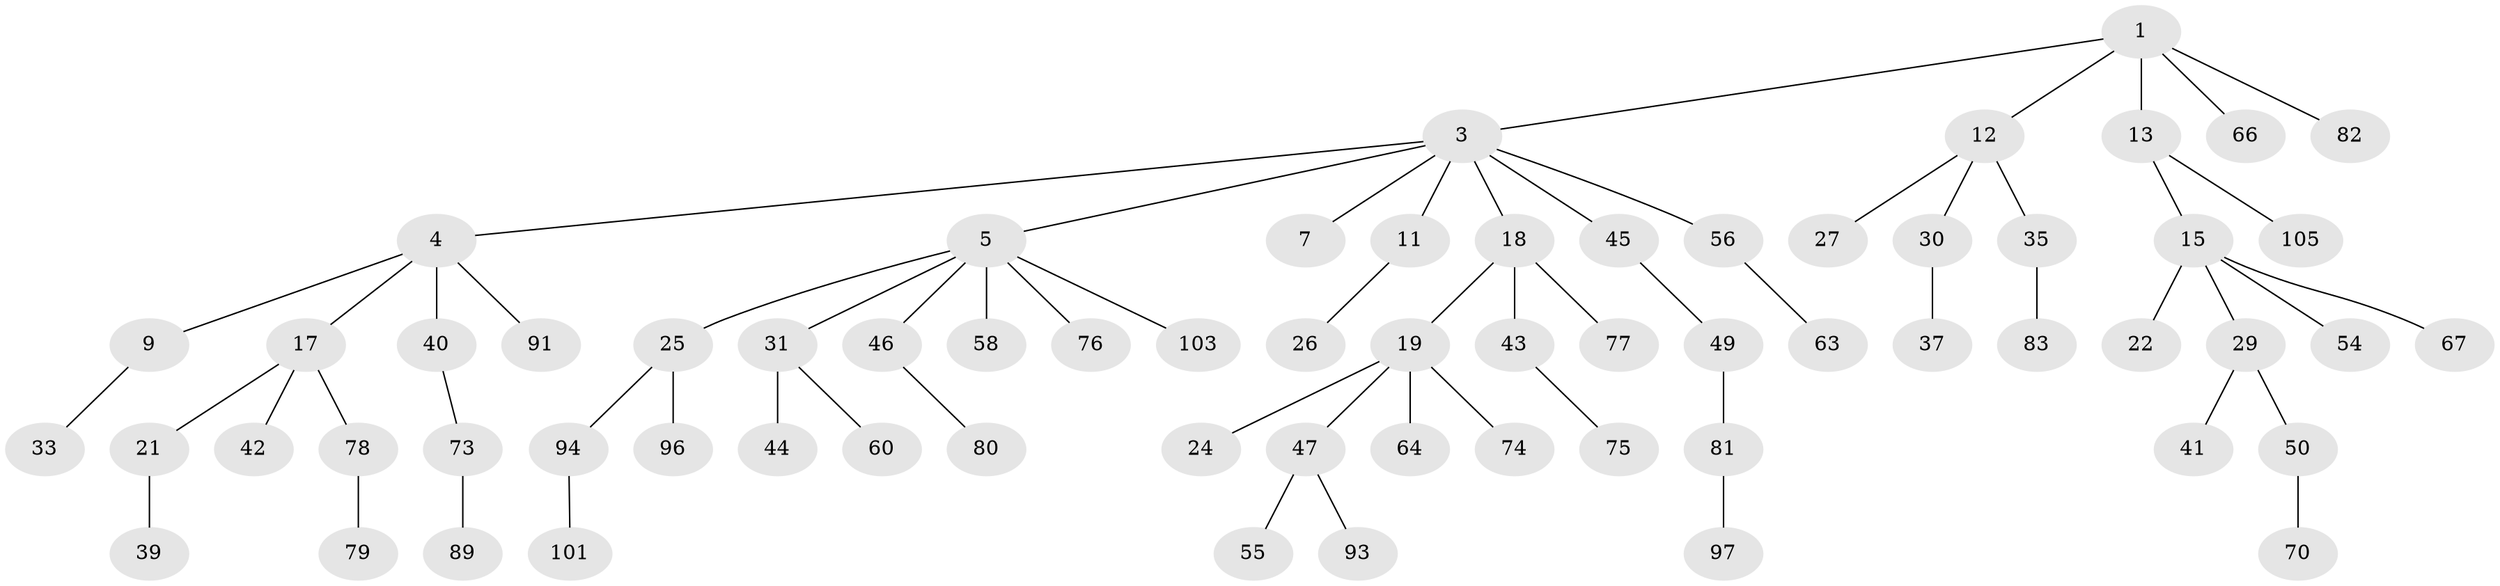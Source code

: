 // Generated by graph-tools (version 1.1) at 2025/24/03/03/25 07:24:06]
// undirected, 66 vertices, 65 edges
graph export_dot {
graph [start="1"]
  node [color=gray90,style=filled];
  1 [super="+2"];
  3 [super="+6"];
  4 [super="+28"];
  5 [super="+8"];
  7 [super="+23"];
  9 [super="+10"];
  11 [super="+14"];
  12 [super="+16"];
  13 [super="+71"];
  15;
  17 [super="+20"];
  18 [super="+32"];
  19 [super="+36"];
  21 [super="+92"];
  22 [super="+34"];
  24;
  25 [super="+69"];
  26;
  27 [super="+99"];
  29 [super="+38"];
  30;
  31 [super="+51"];
  33 [super="+52"];
  35;
  37;
  39 [super="+59"];
  40;
  41 [super="+65"];
  42 [super="+72"];
  43 [super="+48"];
  44;
  45 [super="+84"];
  46 [super="+62"];
  47 [super="+53"];
  49 [super="+68"];
  50 [super="+98"];
  54 [super="+61"];
  55;
  56 [super="+57"];
  58 [super="+88"];
  60;
  63;
  64;
  66;
  67;
  70;
  73 [super="+100"];
  74;
  75 [super="+85"];
  76 [super="+102"];
  77;
  78;
  79 [super="+86"];
  80;
  81 [super="+87"];
  82;
  83 [super="+90"];
  89 [super="+104"];
  91 [super="+95"];
  93;
  94;
  96;
  97;
  101;
  103;
  105;
  1 -- 13;
  1 -- 66;
  1 -- 3;
  1 -- 82;
  1 -- 12;
  3 -- 4;
  3 -- 5;
  3 -- 11;
  3 -- 56;
  3 -- 18;
  3 -- 45;
  3 -- 7;
  4 -- 9;
  4 -- 17;
  4 -- 40;
  4 -- 91;
  5 -- 31;
  5 -- 46;
  5 -- 58;
  5 -- 76;
  5 -- 25;
  5 -- 103;
  9 -- 33;
  11 -- 26;
  12 -- 27;
  12 -- 35;
  12 -- 30;
  13 -- 15;
  13 -- 105;
  15 -- 22;
  15 -- 29;
  15 -- 54;
  15 -- 67;
  17 -- 42;
  17 -- 21;
  17 -- 78;
  18 -- 19;
  18 -- 77;
  18 -- 43;
  19 -- 24;
  19 -- 64;
  19 -- 74;
  19 -- 47;
  21 -- 39;
  25 -- 96;
  25 -- 94;
  29 -- 41;
  29 -- 50;
  30 -- 37;
  31 -- 44;
  31 -- 60;
  35 -- 83;
  40 -- 73;
  43 -- 75;
  45 -- 49;
  46 -- 80;
  47 -- 55;
  47 -- 93;
  49 -- 81;
  50 -- 70;
  56 -- 63;
  73 -- 89;
  78 -- 79;
  81 -- 97;
  94 -- 101;
}
